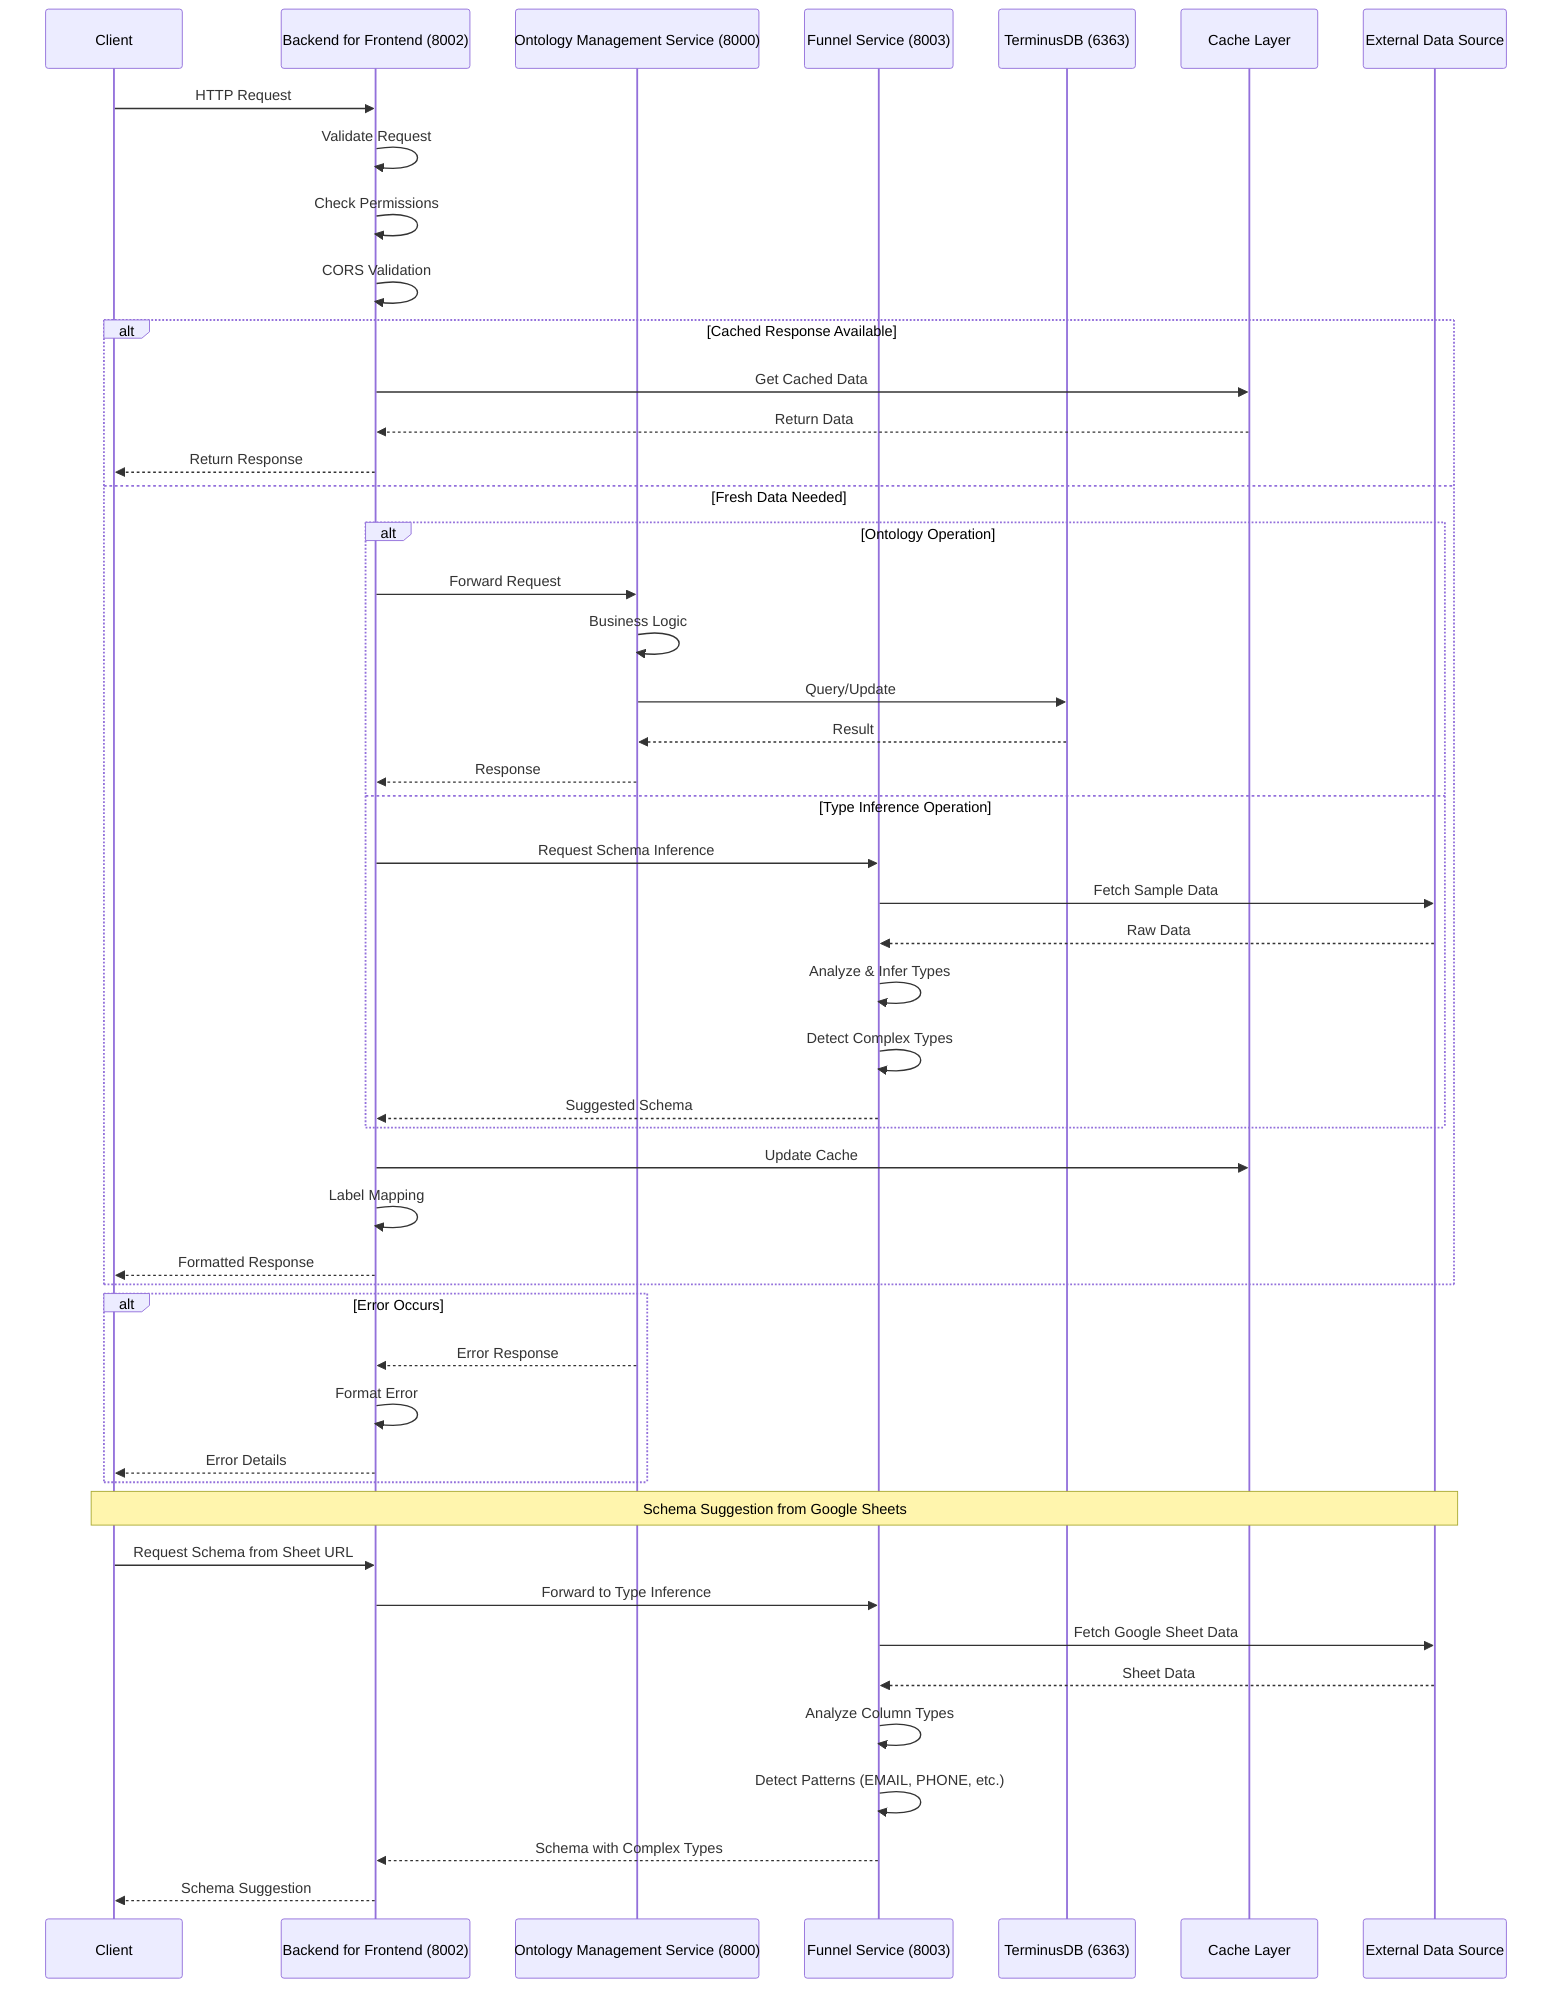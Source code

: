 sequenceDiagram
    %% Service Interaction Flow
    %% Last Updated: 2025-07-20
    
    participant Client
    participant BFF as Backend for Frontend (8002)
    participant OMS as Ontology Management Service (8000)
    participant Funnel as Funnel Service (8003)
    participant DB as TerminusDB (6363)
    participant Cache as Cache Layer
    participant ExtData as External Data Source
    
    %% Standard Request Flow
    Client->>BFF: HTTP Request
    BFF->>BFF: Validate Request
    BFF->>BFF: Check Permissions
    BFF->>BFF: CORS Validation
    
    alt Cached Response Available
        BFF->>Cache: Get Cached Data
        Cache-->>BFF: Return Data
        BFF-->>Client: Return Response
    else Fresh Data Needed
        alt Ontology Operation
            BFF->>OMS: Forward Request
            OMS->>OMS: Business Logic
            OMS->>DB: Query/Update
            DB-->>OMS: Result
            OMS-->>BFF: Response
        else Type Inference Operation
            BFF->>Funnel: Request Schema Inference
            Funnel->>ExtData: Fetch Sample Data
            ExtData-->>Funnel: Raw Data
            Funnel->>Funnel: Analyze & Infer Types
            Funnel->>Funnel: Detect Complex Types
            Funnel-->>BFF: Suggested Schema
        end
        BFF->>Cache: Update Cache
        BFF->>BFF: Label Mapping
        BFF-->>Client: Formatted Response
    end
    
    %% Error Handling
    alt Error Occurs
        OMS-->>BFF: Error Response
        BFF->>BFF: Format Error
        BFF-->>Client: Error Details
    end
    
    %% Schema Suggestion Flow
    note over Client,ExtData: Schema Suggestion from Google Sheets
    Client->>BFF: Request Schema from Sheet URL
    BFF->>Funnel: Forward to Type Inference
    Funnel->>ExtData: Fetch Google Sheet Data
    ExtData-->>Funnel: Sheet Data
    Funnel->>Funnel: Analyze Column Types
    Funnel->>Funnel: Detect Patterns (EMAIL, PHONE, etc.)
    Funnel-->>BFF: Schema with Complex Types
    BFF-->>Client: Schema Suggestion